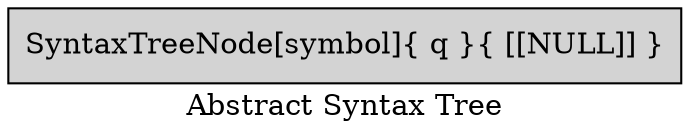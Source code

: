 digraph
{
    label = "Abstract Syntax Tree"
    splines = ortho

    ef129a1 [ label = "SyntaxTreeNode[symbol]{ q }{ [[NULL]] }", shape = box, style = filled ]
}
